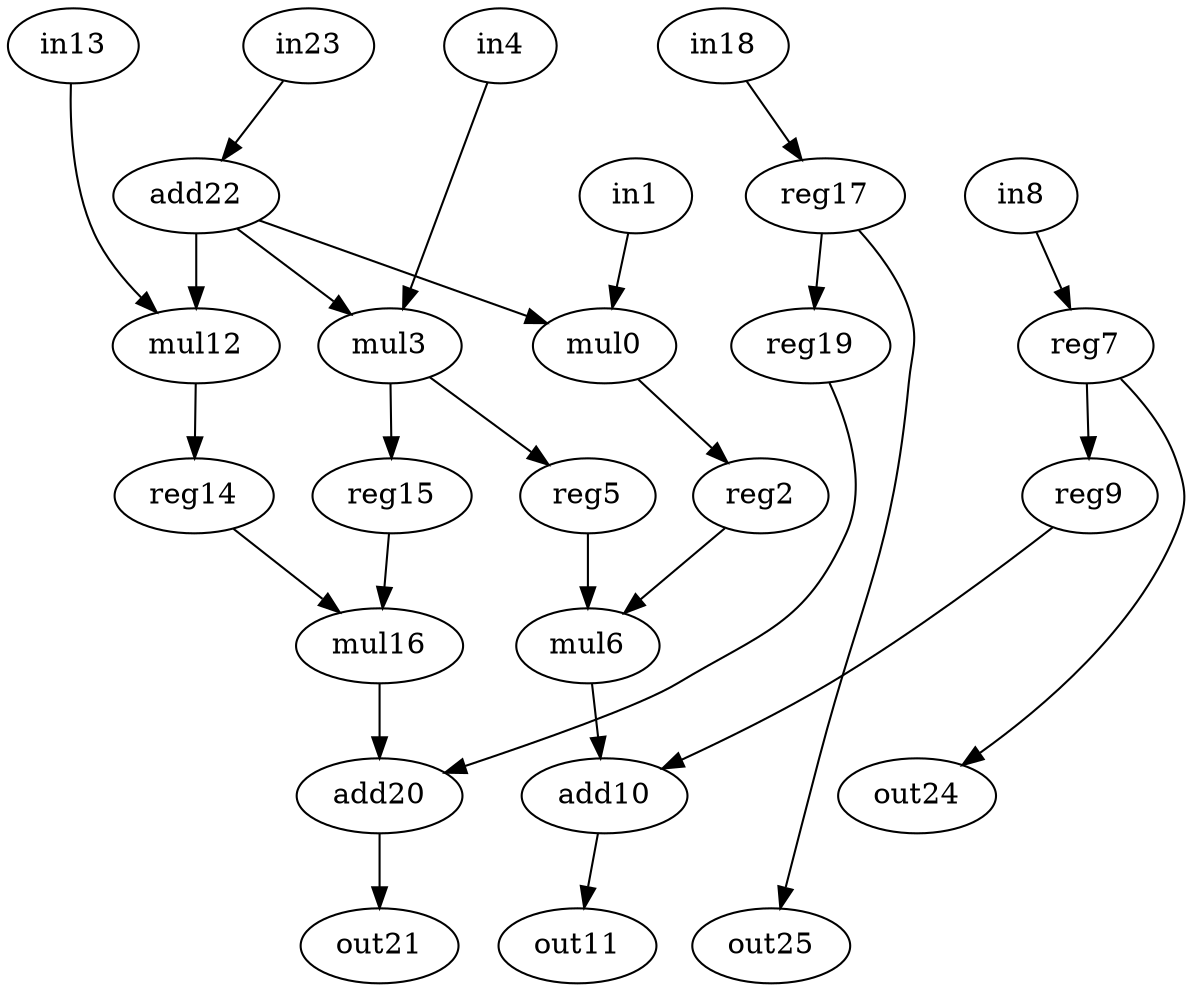 digraph g {
0 [label = mul0;op = mul;]
1 [label = in1;op = in;]
2 [label = add10;op = add;]
3 [label = out11;op = out;]
4 [label = mul12;op = mul;]
5 [label = in13;op = in;]
6 [label = reg14;op = reg;]
7 [label = reg15;op = reg;]
8 [label = mul16;op = mul;]
9 [label = reg17;op = reg;]
10 [label = in18;op = in;]
11 [label = reg19;op = reg;]
12 [label = reg2;op = reg;]
13 [label = add20;op = add;]
14 [label = out21;op = out;]
15 [label = add22;op = addi;value = 2;]
16 [label = in23;op = in;]
17 [label = out24;op = out;]
18 [label = out25;op = out;]
19 [label = mul3;op = mul;]
20 [label = in4;op = in;]
21 [label = reg5;op = reg;]
22 [label = mul6;op = mul;]
23 [label = reg7;op = reg;]
24 [label = in8;op = in;]
25 [label = reg9;op = reg;]
2 -> 3 [port=0; weight=0;]
22 -> 2 [port=0; weight=0;]
12 -> 22 [port=0; weight=0;]
0 -> 12 [port=0; weight=0;]
15 -> 0 [port=0; weight=0;]
15 -> 19 [port=0; weight=0;]
20 -> 19 [port=1; weight=0;]
19 -> 21 [port=0; weight=0;]
21 -> 22 [port=1; weight=4;]
19 -> 7 [port=0; weight=0;]
7 -> 8 [port=0; weight=0;]
6 -> 8 [port=1; weight=0;]
4 -> 6 [port=0; weight=0;]
15 -> 4 [port=0; weight=4;]
16 -> 15 [port=0; weight=0;]
5 -> 4 [port=1; weight=0;]
8 -> 13 [port=0; weight=1;]
11 -> 13 [port=1; weight=0;]
9 -> 11 [port=0; weight=0;]
9 -> 18 [port=0; weight=0;]
10 -> 9 [port=0; weight=0;]
13 -> 14 [port=0; weight=1;]
1 -> 0 [port=1; weight=0;]
25 -> 2 [port=1; weight=0;]
23 -> 25 [port=0; weight=0;]
23 -> 17 [port=0; weight=0;]
24 -> 23 [port=0; weight=0;]
}
